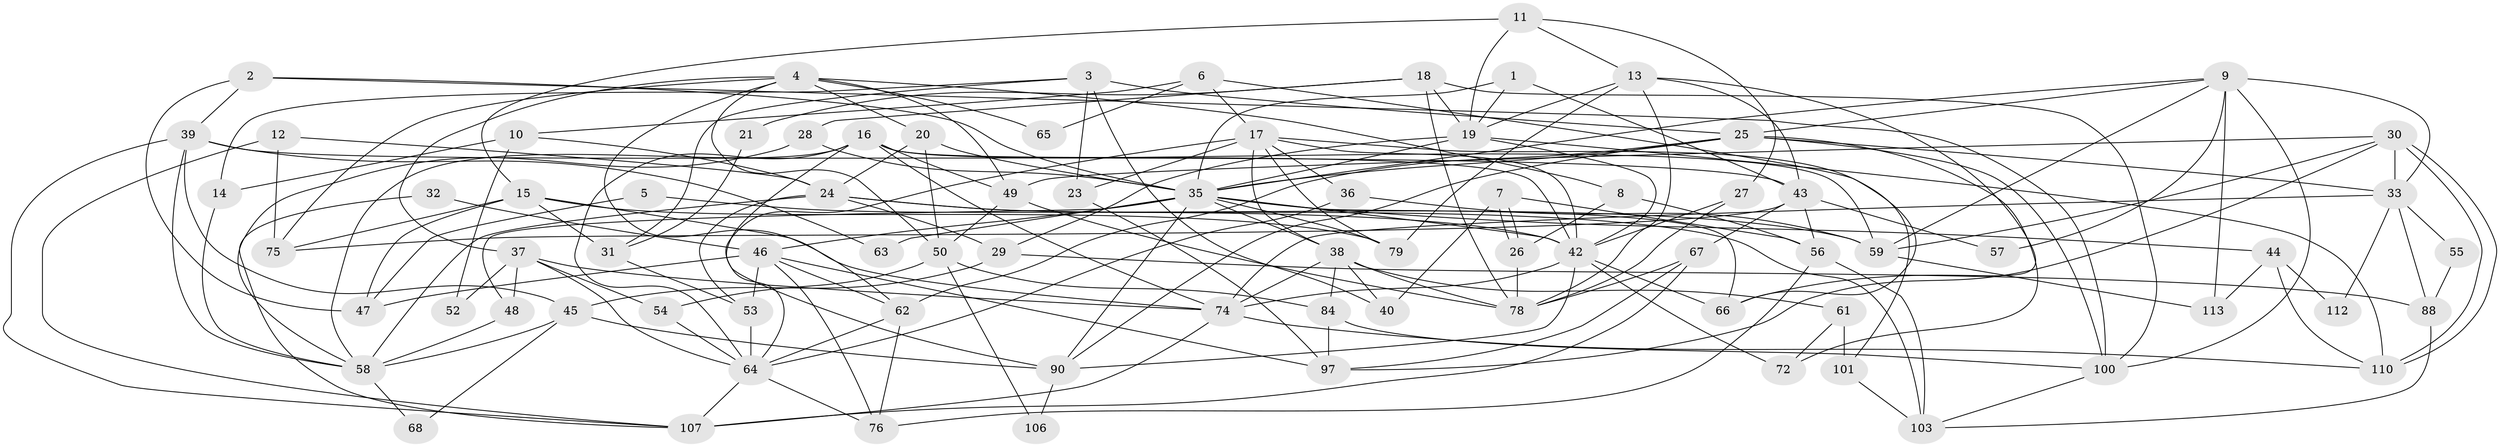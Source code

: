 // Generated by graph-tools (version 1.1) at 2025/24/03/03/25 07:24:00]
// undirected, 81 vertices, 194 edges
graph export_dot {
graph [start="1"]
  node [color=gray90,style=filled];
  1;
  2;
  3 [super="+51"];
  4 [super="+114"];
  5;
  6;
  7;
  8;
  9 [super="+77"];
  10 [super="+96"];
  11;
  12;
  13 [super="+98"];
  14;
  15 [super="+80"];
  16 [super="+22"];
  17 [super="+104"];
  18 [super="+81"];
  19 [super="+99"];
  20;
  21;
  23;
  24 [super="+41"];
  25 [super="+83"];
  26;
  27;
  28 [super="+34"];
  29 [super="+70"];
  30 [super="+60"];
  31;
  32;
  33 [super="+87"];
  35 [super="+108"];
  36;
  37 [super="+93"];
  38;
  39 [super="+105"];
  40;
  42 [super="+71"];
  43 [super="+91"];
  44;
  45;
  46 [super="+92"];
  47;
  48;
  49 [super="+89"];
  50 [super="+85"];
  52;
  53 [super="+95"];
  54;
  55;
  56 [super="+115"];
  57;
  58 [super="+86"];
  59 [super="+111"];
  61;
  62;
  63;
  64 [super="+69"];
  65;
  66 [super="+82"];
  67 [super="+73"];
  68;
  72;
  74 [super="+102"];
  75;
  76;
  78 [super="+94"];
  79;
  84;
  88;
  90;
  97;
  100 [super="+116"];
  101;
  103;
  106;
  107 [super="+109"];
  110;
  112;
  113;
  1 -- 43;
  1 -- 19;
  1 -- 35;
  2 -- 39;
  2 -- 35;
  2 -- 47;
  2 -- 100;
  3 -- 25;
  3 -- 23;
  3 -- 14;
  3 -- 31;
  3 -- 40;
  4 -- 8;
  4 -- 62;
  4 -- 75;
  4 -- 65;
  4 -- 49;
  4 -- 50;
  4 -- 20;
  4 -- 37;
  5 -- 42;
  5 -- 47;
  6 -- 66;
  6 -- 17;
  6 -- 65;
  6 -- 10;
  7 -- 26;
  7 -- 26;
  7 -- 40;
  7 -- 56;
  8 -- 56;
  8 -- 26;
  9 -- 57;
  9 -- 100;
  9 -- 113;
  9 -- 33;
  9 -- 59;
  9 -- 25;
  9 -- 35;
  10 -- 14;
  10 -- 24;
  10 -- 52;
  11 -- 13;
  11 -- 27;
  11 -- 19;
  11 -- 15;
  12 -- 75;
  12 -- 107;
  12 -- 24;
  13 -- 43;
  13 -- 66;
  13 -- 19;
  13 -- 78;
  13 -- 79;
  14 -- 58;
  15 -- 79;
  15 -- 31;
  15 -- 75;
  15 -- 47;
  15 -- 74;
  16 -- 90;
  16 -- 58 [weight=2];
  16 -- 64;
  16 -- 59;
  16 -- 42;
  16 -- 49;
  16 -- 74;
  17 -- 79;
  17 -- 23;
  17 -- 38;
  17 -- 101;
  17 -- 64;
  17 -- 42;
  17 -- 36;
  18 -- 19;
  18 -- 78;
  18 -- 100;
  18 -- 21;
  18 -- 28;
  19 -- 42;
  19 -- 110;
  19 -- 35;
  19 -- 29;
  20 -- 35;
  20 -- 50;
  20 -- 24;
  21 -- 31;
  23 -- 97;
  24 -- 58 [weight=2];
  24 -- 103;
  24 -- 59;
  24 -- 29;
  24 -- 53;
  25 -- 90;
  25 -- 33;
  25 -- 35;
  25 -- 62;
  25 -- 72;
  25 -- 100;
  26 -- 78;
  27 -- 78;
  27 -- 42;
  28 -- 58;
  28 -- 35;
  29 -- 88;
  29 -- 45;
  30 -- 49;
  30 -- 110;
  30 -- 110;
  30 -- 97;
  30 -- 33;
  30 -- 59;
  31 -- 53;
  32 -- 107;
  32 -- 46;
  33 -- 88;
  33 -- 112;
  33 -- 55;
  33 -- 74;
  35 -- 42;
  35 -- 38;
  35 -- 48;
  35 -- 63;
  35 -- 79;
  35 -- 66;
  35 -- 44;
  35 -- 90;
  35 -- 46;
  36 -- 59;
  36 -- 64;
  37 -- 48;
  37 -- 52;
  37 -- 64;
  37 -- 54;
  37 -- 74;
  38 -- 40;
  38 -- 61;
  38 -- 74;
  38 -- 78;
  38 -- 84;
  39 -- 43;
  39 -- 63;
  39 -- 107;
  39 -- 45;
  39 -- 58;
  42 -- 74;
  42 -- 90;
  42 -- 66;
  42 -- 72;
  43 -- 67;
  43 -- 75;
  43 -- 57;
  43 -- 56;
  44 -- 110;
  44 -- 112;
  44 -- 113;
  45 -- 90;
  45 -- 68;
  45 -- 58;
  46 -- 76;
  46 -- 62;
  46 -- 47;
  46 -- 97;
  46 -- 53;
  48 -- 58;
  49 -- 78;
  49 -- 50 [weight=2];
  50 -- 106;
  50 -- 84;
  50 -- 54;
  53 -- 64;
  54 -- 64;
  55 -- 88;
  56 -- 76;
  56 -- 103;
  58 -- 68;
  59 -- 113;
  61 -- 72;
  61 -- 101;
  62 -- 76;
  62 -- 64;
  64 -- 76;
  64 -- 107;
  67 -- 107;
  67 -- 78;
  67 -- 97;
  74 -- 110;
  74 -- 107;
  84 -- 97;
  84 -- 100;
  88 -- 103;
  90 -- 106;
  100 -- 103;
  101 -- 103;
}

